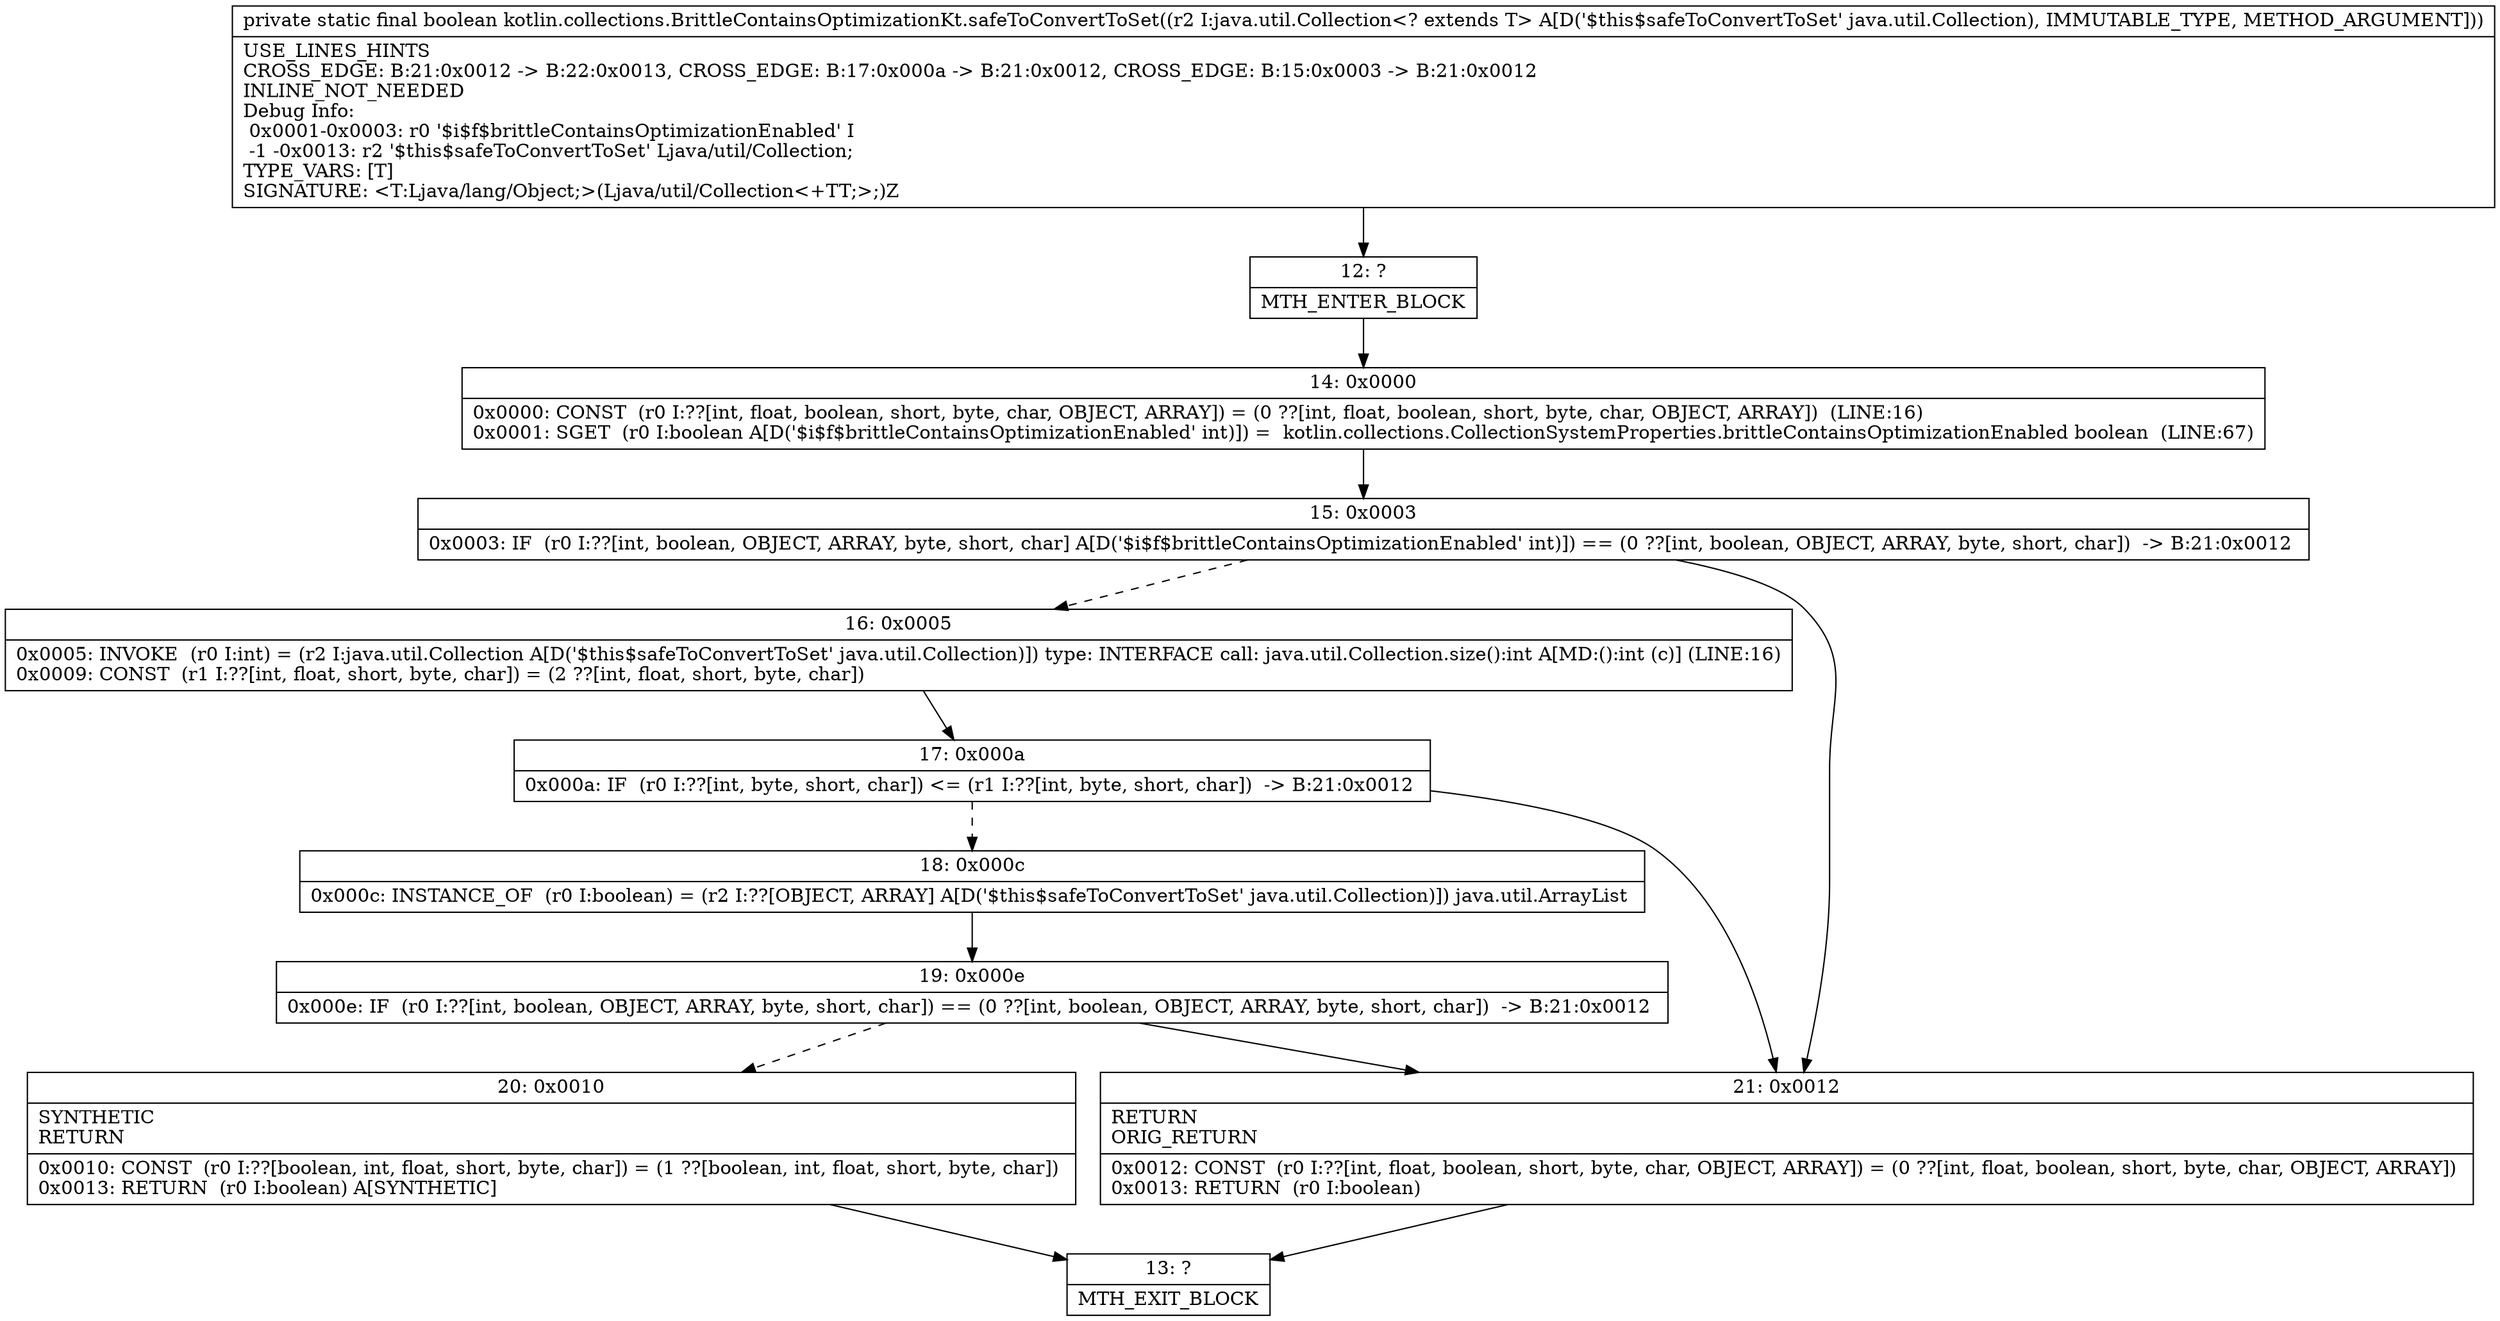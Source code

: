 digraph "CFG forkotlin.collections.BrittleContainsOptimizationKt.safeToConvertToSet(Ljava\/util\/Collection;)Z" {
Node_12 [shape=record,label="{12\:\ ?|MTH_ENTER_BLOCK\l}"];
Node_14 [shape=record,label="{14\:\ 0x0000|0x0000: CONST  (r0 I:??[int, float, boolean, short, byte, char, OBJECT, ARRAY]) = (0 ??[int, float, boolean, short, byte, char, OBJECT, ARRAY])  (LINE:16)\l0x0001: SGET  (r0 I:boolean A[D('$i$f$brittleContainsOptimizationEnabled' int)]) =  kotlin.collections.CollectionSystemProperties.brittleContainsOptimizationEnabled boolean  (LINE:67)\l}"];
Node_15 [shape=record,label="{15\:\ 0x0003|0x0003: IF  (r0 I:??[int, boolean, OBJECT, ARRAY, byte, short, char] A[D('$i$f$brittleContainsOptimizationEnabled' int)]) == (0 ??[int, boolean, OBJECT, ARRAY, byte, short, char])  \-\> B:21:0x0012 \l}"];
Node_16 [shape=record,label="{16\:\ 0x0005|0x0005: INVOKE  (r0 I:int) = (r2 I:java.util.Collection A[D('$this$safeToConvertToSet' java.util.Collection)]) type: INTERFACE call: java.util.Collection.size():int A[MD:():int (c)] (LINE:16)\l0x0009: CONST  (r1 I:??[int, float, short, byte, char]) = (2 ??[int, float, short, byte, char]) \l}"];
Node_17 [shape=record,label="{17\:\ 0x000a|0x000a: IF  (r0 I:??[int, byte, short, char]) \<= (r1 I:??[int, byte, short, char])  \-\> B:21:0x0012 \l}"];
Node_18 [shape=record,label="{18\:\ 0x000c|0x000c: INSTANCE_OF  (r0 I:boolean) = (r2 I:??[OBJECT, ARRAY] A[D('$this$safeToConvertToSet' java.util.Collection)]) java.util.ArrayList \l}"];
Node_19 [shape=record,label="{19\:\ 0x000e|0x000e: IF  (r0 I:??[int, boolean, OBJECT, ARRAY, byte, short, char]) == (0 ??[int, boolean, OBJECT, ARRAY, byte, short, char])  \-\> B:21:0x0012 \l}"];
Node_20 [shape=record,label="{20\:\ 0x0010|SYNTHETIC\lRETURN\l|0x0010: CONST  (r0 I:??[boolean, int, float, short, byte, char]) = (1 ??[boolean, int, float, short, byte, char]) \l0x0013: RETURN  (r0 I:boolean) A[SYNTHETIC]\l}"];
Node_13 [shape=record,label="{13\:\ ?|MTH_EXIT_BLOCK\l}"];
Node_21 [shape=record,label="{21\:\ 0x0012|RETURN\lORIG_RETURN\l|0x0012: CONST  (r0 I:??[int, float, boolean, short, byte, char, OBJECT, ARRAY]) = (0 ??[int, float, boolean, short, byte, char, OBJECT, ARRAY]) \l0x0013: RETURN  (r0 I:boolean) \l}"];
MethodNode[shape=record,label="{private static final boolean kotlin.collections.BrittleContainsOptimizationKt.safeToConvertToSet((r2 I:java.util.Collection\<? extends T\> A[D('$this$safeToConvertToSet' java.util.Collection), IMMUTABLE_TYPE, METHOD_ARGUMENT]))  | USE_LINES_HINTS\lCROSS_EDGE: B:21:0x0012 \-\> B:22:0x0013, CROSS_EDGE: B:17:0x000a \-\> B:21:0x0012, CROSS_EDGE: B:15:0x0003 \-\> B:21:0x0012\lINLINE_NOT_NEEDED\lDebug Info:\l  0x0001\-0x0003: r0 '$i$f$brittleContainsOptimizationEnabled' I\l  \-1 \-0x0013: r2 '$this$safeToConvertToSet' Ljava\/util\/Collection;\lTYPE_VARS: [T]\lSIGNATURE: \<T:Ljava\/lang\/Object;\>(Ljava\/util\/Collection\<+TT;\>;)Z\l}"];
MethodNode -> Node_12;Node_12 -> Node_14;
Node_14 -> Node_15;
Node_15 -> Node_16[style=dashed];
Node_15 -> Node_21;
Node_16 -> Node_17;
Node_17 -> Node_18[style=dashed];
Node_17 -> Node_21;
Node_18 -> Node_19;
Node_19 -> Node_20[style=dashed];
Node_19 -> Node_21;
Node_20 -> Node_13;
Node_21 -> Node_13;
}

